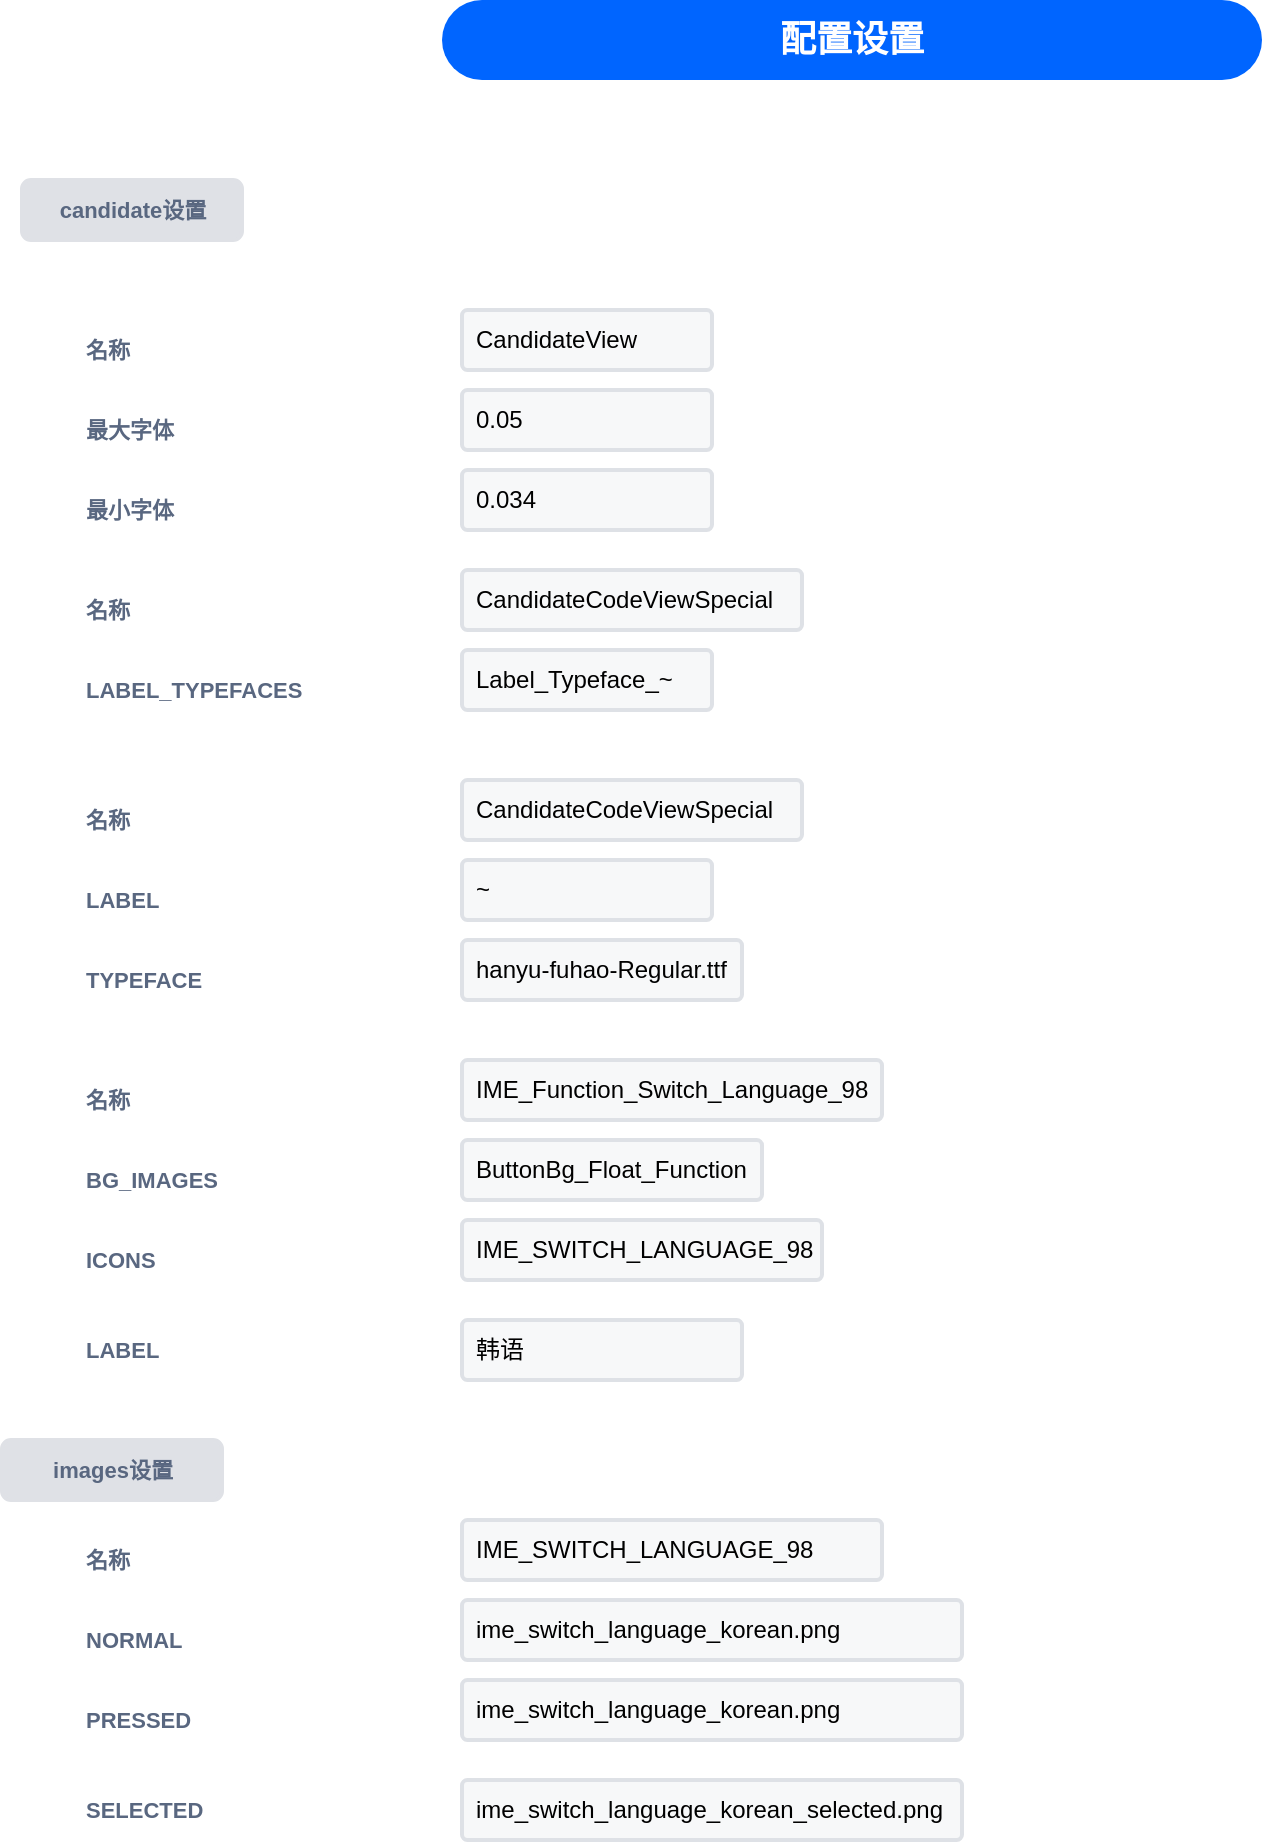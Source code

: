 <mxfile version="12.4.9" type="github">
  <diagram id="JMm2xp8UbMph337cffVB" name="第 1 页">
    <mxGraphModel dx="1038" dy="572" grid="1" gridSize="10" guides="1" tooltips="1" connect="1" arrows="1" fold="1" page="1" pageScale="1" pageWidth="2339" pageHeight="3300" math="0" shadow="0">
      <root>
        <mxCell id="0"/>
        <mxCell id="1" parent="0"/>
        <mxCell id="giWhBIzOmJIIFQJ4k5uq-1" value="配置设置" style="rounded=1;fillColor=#0065FF;strokeColor=none;html=1;fontColor=#ffffff;align=center;verticalAlign=middle;whiteSpace=wrap;fontSize=18;fontStyle=1;arcSize=50" vertex="1" parent="1">
          <mxGeometry x="260" y="40" width="410" height="40" as="geometry"/>
        </mxCell>
        <mxCell id="giWhBIzOmJIIFQJ4k5uq-2" value="&lt;span style=&quot;color: rgb(89 , 103 , 128) ; font-size: 11px ; text-align: left&quot;&gt;candidate设置&lt;/span&gt;" style="dashed=0;html=1;rounded=1;fillColor=#DFE1E6;strokeColor=#DFE1E6;fontSize=12;align=center;fontStyle=1;strokeWidth=2;fontColor=#42526E" vertex="1" parent="1">
          <mxGeometry x="50" y="130" width="110" height="30" as="geometry"/>
        </mxCell>
        <mxCell id="giWhBIzOmJIIFQJ4k5uq-3" value="CandidateView" style="rounded=1;arcSize=9;fillColor=#F7F8F9;align=left;spacingLeft=5;strokeColor=#DEE1E6;html=1;strokeWidth=2;fontSize=12" vertex="1" parent="1">
          <mxGeometry x="270" y="195" width="125" height="30" as="geometry"/>
        </mxCell>
        <mxCell id="giWhBIzOmJIIFQJ4k5uq-4" value="名称" style="fillColor=none;strokeColor=none;html=1;fontSize=11;fontStyle=0;align=left;fontColor=#596780;fontStyle=1;fontSize=11" vertex="1" parent="1">
          <mxGeometry x="80" y="205" width="60" height="20" as="geometry"/>
        </mxCell>
        <mxCell id="giWhBIzOmJIIFQJ4k5uq-5" value="0.05" style="rounded=1;arcSize=9;fillColor=#F7F8F9;align=left;spacingLeft=5;strokeColor=#DEE1E6;html=1;strokeWidth=2;fontSize=12" vertex="1" parent="1">
          <mxGeometry x="270" y="235" width="125" height="30" as="geometry"/>
        </mxCell>
        <mxCell id="giWhBIzOmJIIFQJ4k5uq-6" value="最大字体" style="fillColor=none;strokeColor=none;html=1;fontSize=11;fontStyle=0;align=left;fontColor=#596780;fontStyle=1;fontSize=11" vertex="1" parent="1">
          <mxGeometry x="80" y="245" width="60" height="20" as="geometry"/>
        </mxCell>
        <mxCell id="giWhBIzOmJIIFQJ4k5uq-7" value="0.034" style="rounded=1;arcSize=9;fillColor=#F7F8F9;align=left;spacingLeft=5;strokeColor=#DEE1E6;html=1;strokeWidth=2;fontSize=12" vertex="1" parent="1">
          <mxGeometry x="270" y="275" width="125" height="30" as="geometry"/>
        </mxCell>
        <mxCell id="giWhBIzOmJIIFQJ4k5uq-8" value="最小字体" style="fillColor=none;strokeColor=none;html=1;fontSize=11;fontStyle=0;align=left;fontColor=#596780;fontStyle=1;fontSize=11" vertex="1" parent="1">
          <mxGeometry x="80" y="285" width="60" height="20" as="geometry"/>
        </mxCell>
        <mxCell id="giWhBIzOmJIIFQJ4k5uq-11" value="CandidateCodeViewSpecial" style="rounded=1;arcSize=9;fillColor=#F7F8F9;align=left;spacingLeft=5;strokeColor=#DEE1E6;html=1;strokeWidth=2;fontSize=12" vertex="1" parent="1">
          <mxGeometry x="270" y="325" width="170" height="30" as="geometry"/>
        </mxCell>
        <mxCell id="giWhBIzOmJIIFQJ4k5uq-12" value="名称" style="fillColor=none;strokeColor=none;html=1;fontSize=11;fontStyle=0;align=left;fontColor=#596780;fontStyle=1;fontSize=11" vertex="1" parent="1">
          <mxGeometry x="80" y="335" width="60" height="20" as="geometry"/>
        </mxCell>
        <mxCell id="giWhBIzOmJIIFQJ4k5uq-13" value="Label_Typeface_~" style="rounded=1;arcSize=9;fillColor=#F7F8F9;align=left;spacingLeft=5;strokeColor=#DEE1E6;html=1;strokeWidth=2;fontSize=12" vertex="1" parent="1">
          <mxGeometry x="270" y="365" width="125" height="30" as="geometry"/>
        </mxCell>
        <mxCell id="giWhBIzOmJIIFQJ4k5uq-14" value="LABEL_TYPEFACES" style="fillColor=none;strokeColor=none;html=1;fontSize=11;fontStyle=0;align=left;fontColor=#596780;fontStyle=1;fontSize=11" vertex="1" parent="1">
          <mxGeometry x="80" y="375" width="60" height="20" as="geometry"/>
        </mxCell>
        <mxCell id="giWhBIzOmJIIFQJ4k5uq-18" value="CandidateCodeViewSpecial" style="rounded=1;arcSize=9;fillColor=#F7F8F9;align=left;spacingLeft=5;strokeColor=#DEE1E6;html=1;strokeWidth=2;fontSize=12" vertex="1" parent="1">
          <mxGeometry x="270" y="430" width="170" height="30" as="geometry"/>
        </mxCell>
        <mxCell id="giWhBIzOmJIIFQJ4k5uq-19" value="名称" style="fillColor=none;strokeColor=none;html=1;fontSize=11;fontStyle=0;align=left;fontColor=#596780;fontStyle=1;fontSize=11" vertex="1" parent="1">
          <mxGeometry x="80" y="440" width="60" height="20" as="geometry"/>
        </mxCell>
        <mxCell id="giWhBIzOmJIIFQJ4k5uq-20" value="~" style="rounded=1;arcSize=9;fillColor=#F7F8F9;align=left;spacingLeft=5;strokeColor=#DEE1E6;html=1;strokeWidth=2;fontSize=12" vertex="1" parent="1">
          <mxGeometry x="270" y="470" width="125" height="30" as="geometry"/>
        </mxCell>
        <mxCell id="giWhBIzOmJIIFQJ4k5uq-21" value="LABEL" style="fillColor=none;strokeColor=none;html=1;fontSize=11;fontStyle=0;align=left;fontColor=#596780;fontStyle=1;fontSize=11" vertex="1" parent="1">
          <mxGeometry x="80" y="480" width="60" height="20" as="geometry"/>
        </mxCell>
        <mxCell id="giWhBIzOmJIIFQJ4k5uq-22" value="hanyu-fuhao-Regular.ttf" style="rounded=1;arcSize=9;fillColor=#F7F8F9;align=left;spacingLeft=5;strokeColor=#DEE1E6;html=1;strokeWidth=2;fontSize=12" vertex="1" parent="1">
          <mxGeometry x="270" y="510" width="140" height="30" as="geometry"/>
        </mxCell>
        <mxCell id="giWhBIzOmJIIFQJ4k5uq-23" value="TYPEFACE" style="fillColor=none;strokeColor=none;html=1;fontSize=11;fontStyle=0;align=left;fontColor=#596780;fontStyle=1;fontSize=11" vertex="1" parent="1">
          <mxGeometry x="80" y="520" width="60" height="20" as="geometry"/>
        </mxCell>
        <mxCell id="giWhBIzOmJIIFQJ4k5uq-24" value="IME_Function_Switch_Language_98" style="rounded=1;arcSize=9;fillColor=#F7F8F9;align=left;spacingLeft=5;strokeColor=#DEE1E6;html=1;strokeWidth=2;fontSize=12" vertex="1" parent="1">
          <mxGeometry x="270" y="570" width="210" height="30" as="geometry"/>
        </mxCell>
        <mxCell id="giWhBIzOmJIIFQJ4k5uq-25" value="名称" style="fillColor=none;strokeColor=none;html=1;fontSize=11;fontStyle=0;align=left;fontColor=#596780;fontStyle=1;fontSize=11" vertex="1" parent="1">
          <mxGeometry x="80" y="580" width="60" height="20" as="geometry"/>
        </mxCell>
        <mxCell id="giWhBIzOmJIIFQJ4k5uq-26" value="ButtonBg_Float_Function" style="rounded=1;arcSize=9;fillColor=#F7F8F9;align=left;spacingLeft=5;strokeColor=#DEE1E6;html=1;strokeWidth=2;fontSize=12" vertex="1" parent="1">
          <mxGeometry x="270" y="610" width="150" height="30" as="geometry"/>
        </mxCell>
        <mxCell id="giWhBIzOmJIIFQJ4k5uq-27" value="BG_IMAGES" style="fillColor=none;strokeColor=none;html=1;fontSize=11;fontStyle=0;align=left;fontColor=#596780;fontStyle=1;fontSize=11" vertex="1" parent="1">
          <mxGeometry x="80" y="620" width="60" height="20" as="geometry"/>
        </mxCell>
        <mxCell id="giWhBIzOmJIIFQJ4k5uq-28" value="IME_SWITCH_LANGUAGE_98" style="rounded=1;arcSize=9;fillColor=#F7F8F9;align=left;spacingLeft=5;strokeColor=#DEE1E6;html=1;strokeWidth=2;fontSize=12" vertex="1" parent="1">
          <mxGeometry x="270" y="650" width="180" height="30" as="geometry"/>
        </mxCell>
        <mxCell id="giWhBIzOmJIIFQJ4k5uq-29" value="ICONS" style="fillColor=none;strokeColor=none;html=1;fontSize=11;fontStyle=0;align=left;fontColor=#596780;fontStyle=1;fontSize=11" vertex="1" parent="1">
          <mxGeometry x="80" y="660" width="60" height="20" as="geometry"/>
        </mxCell>
        <mxCell id="giWhBIzOmJIIFQJ4k5uq-30" value="韩语" style="rounded=1;arcSize=9;fillColor=#F7F8F9;align=left;spacingLeft=5;strokeColor=#DEE1E6;html=1;strokeWidth=2;fontSize=12" vertex="1" parent="1">
          <mxGeometry x="270" y="700" width="140" height="30" as="geometry"/>
        </mxCell>
        <mxCell id="giWhBIzOmJIIFQJ4k5uq-31" value="LABEL" style="fillColor=none;strokeColor=none;html=1;fontSize=11;fontStyle=0;align=left;fontColor=#596780;fontStyle=1;fontSize=11" vertex="1" parent="1">
          <mxGeometry x="80" y="705" width="60" height="20" as="geometry"/>
        </mxCell>
        <mxCell id="giWhBIzOmJIIFQJ4k5uq-32" value="&lt;div style=&quot;text-align: left&quot;&gt;&lt;font color=&quot;#596780&quot;&gt;&lt;span style=&quot;font-size: 11px&quot;&gt;images设置&lt;/span&gt;&lt;/font&gt;&lt;/div&gt;" style="dashed=0;html=1;rounded=1;fillColor=#DFE1E6;strokeColor=#DFE1E6;fontSize=12;align=center;fontStyle=1;strokeWidth=2;fontColor=#42526E" vertex="1" parent="1">
          <mxGeometry x="40" y="760" width="110" height="30" as="geometry"/>
        </mxCell>
        <mxCell id="giWhBIzOmJIIFQJ4k5uq-33" value="IME_SWITCH_LANGUAGE_98" style="rounded=1;arcSize=9;fillColor=#F7F8F9;align=left;spacingLeft=5;strokeColor=#DEE1E6;html=1;strokeWidth=2;fontSize=12" vertex="1" parent="1">
          <mxGeometry x="270" y="800" width="210" height="30" as="geometry"/>
        </mxCell>
        <mxCell id="giWhBIzOmJIIFQJ4k5uq-34" value="名称" style="fillColor=none;strokeColor=none;html=1;fontSize=11;fontStyle=0;align=left;fontColor=#596780;fontStyle=1;fontSize=11" vertex="1" parent="1">
          <mxGeometry x="80" y="810" width="60" height="20" as="geometry"/>
        </mxCell>
        <mxCell id="giWhBIzOmJIIFQJ4k5uq-35" value="ime_switch_language_korean.png" style="rounded=1;arcSize=9;fillColor=#F7F8F9;align=left;spacingLeft=5;strokeColor=#DEE1E6;html=1;strokeWidth=2;fontSize=12" vertex="1" parent="1">
          <mxGeometry x="270" y="840" width="250" height="30" as="geometry"/>
        </mxCell>
        <mxCell id="giWhBIzOmJIIFQJ4k5uq-36" value="NORMAL" style="fillColor=none;strokeColor=none;html=1;fontSize=11;fontStyle=0;align=left;fontColor=#596780;fontStyle=1;fontSize=11" vertex="1" parent="1">
          <mxGeometry x="80" y="850" width="60" height="20" as="geometry"/>
        </mxCell>
        <mxCell id="giWhBIzOmJIIFQJ4k5uq-37" value="ime_switch_language_korean.png" style="rounded=1;arcSize=9;fillColor=#F7F8F9;align=left;spacingLeft=5;strokeColor=#DEE1E6;html=1;strokeWidth=2;fontSize=12" vertex="1" parent="1">
          <mxGeometry x="270" y="880" width="250" height="30" as="geometry"/>
        </mxCell>
        <mxCell id="giWhBIzOmJIIFQJ4k5uq-38" value="PRESSED" style="fillColor=none;strokeColor=none;html=1;fontSize=11;fontStyle=0;align=left;fontColor=#596780;fontStyle=1;fontSize=11" vertex="1" parent="1">
          <mxGeometry x="80" y="890" width="60" height="20" as="geometry"/>
        </mxCell>
        <mxCell id="giWhBIzOmJIIFQJ4k5uq-39" value="ime_switch_language_korean_selected.png" style="rounded=1;arcSize=9;fillColor=#F7F8F9;align=left;spacingLeft=5;strokeColor=#DEE1E6;html=1;strokeWidth=2;fontSize=12" vertex="1" parent="1">
          <mxGeometry x="270" y="930" width="250" height="30" as="geometry"/>
        </mxCell>
        <mxCell id="giWhBIzOmJIIFQJ4k5uq-40" value="SELECTED" style="fillColor=none;strokeColor=none;html=1;fontSize=11;fontStyle=0;align=left;fontColor=#596780;fontStyle=1;fontSize=11" vertex="1" parent="1">
          <mxGeometry x="80" y="935" width="60" height="20" as="geometry"/>
        </mxCell>
      </root>
    </mxGraphModel>
  </diagram>
</mxfile>

